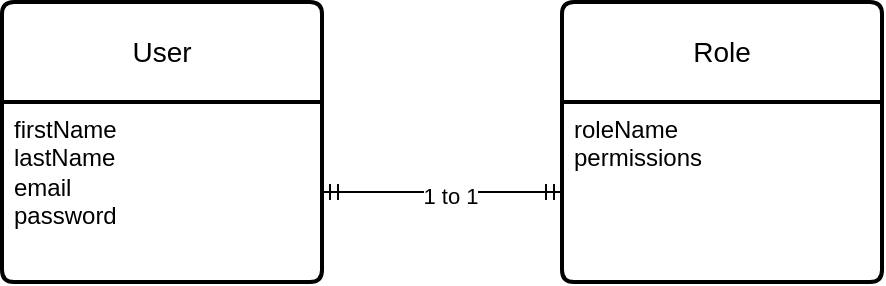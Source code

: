 <mxfile version="21.1.2" type="device">
  <diagram name="Page-1" id="-bwsKgVN_2mnZuLEbDM4">
    <mxGraphModel dx="1221" dy="737" grid="1" gridSize="10" guides="1" tooltips="1" connect="1" arrows="1" fold="1" page="1" pageScale="1" pageWidth="827" pageHeight="1169" math="0" shadow="0">
      <root>
        <mxCell id="0" />
        <mxCell id="1" parent="0" />
        <mxCell id="hUw0ymAKQKjGvO5M0uQm-1" value="User&lt;br&gt;" style="swimlane;childLayout=stackLayout;horizontal=1;startSize=50;horizontalStack=0;rounded=1;fontSize=14;fontStyle=0;strokeWidth=2;resizeParent=0;resizeLast=1;shadow=0;dashed=0;align=center;arcSize=4;whiteSpace=wrap;html=1;" vertex="1" parent="1">
          <mxGeometry x="70" y="90" width="160" height="140" as="geometry" />
        </mxCell>
        <mxCell id="hUw0ymAKQKjGvO5M0uQm-2" value="firstName&lt;br&gt;lastName&lt;br&gt;email&lt;br&gt;password" style="align=left;strokeColor=none;fillColor=none;spacingLeft=4;fontSize=12;verticalAlign=top;resizable=0;rotatable=0;part=1;html=1;" vertex="1" parent="hUw0ymAKQKjGvO5M0uQm-1">
          <mxGeometry y="50" width="160" height="90" as="geometry" />
        </mxCell>
        <mxCell id="hUw0ymAKQKjGvO5M0uQm-6" value="Role" style="swimlane;childLayout=stackLayout;horizontal=1;startSize=50;horizontalStack=0;rounded=1;fontSize=14;fontStyle=0;strokeWidth=2;resizeParent=0;resizeLast=1;shadow=0;dashed=0;align=center;arcSize=4;whiteSpace=wrap;html=1;" vertex="1" parent="1">
          <mxGeometry x="350" y="90" width="160" height="140" as="geometry" />
        </mxCell>
        <mxCell id="hUw0ymAKQKjGvO5M0uQm-7" value="roleName&lt;br&gt;permissions" style="align=left;strokeColor=none;fillColor=none;spacingLeft=4;fontSize=12;verticalAlign=top;resizable=0;rotatable=0;part=1;html=1;" vertex="1" parent="hUw0ymAKQKjGvO5M0uQm-6">
          <mxGeometry y="50" width="160" height="90" as="geometry" />
        </mxCell>
        <mxCell id="hUw0ymAKQKjGvO5M0uQm-8" value="" style="edgeStyle=entityRelationEdgeStyle;fontSize=12;html=1;endArrow=ERmandOne;startArrow=ERmandOne;rounded=0;entryX=0;entryY=0.5;entryDx=0;entryDy=0;exitX=1;exitY=0.5;exitDx=0;exitDy=0;" edge="1" parent="1" source="hUw0ymAKQKjGvO5M0uQm-2" target="hUw0ymAKQKjGvO5M0uQm-7">
          <mxGeometry width="100" height="100" relative="1" as="geometry">
            <mxPoint x="230" y="220" as="sourcePoint" />
            <mxPoint x="320" y="120" as="targetPoint" />
          </mxGeometry>
        </mxCell>
        <mxCell id="hUw0ymAKQKjGvO5M0uQm-9" value="1 to 1" style="edgeLabel;html=1;align=center;verticalAlign=middle;resizable=0;points=[];" vertex="1" connectable="0" parent="hUw0ymAKQKjGvO5M0uQm-8">
          <mxGeometry x="0.061" y="-2" relative="1" as="geometry">
            <mxPoint as="offset" />
          </mxGeometry>
        </mxCell>
      </root>
    </mxGraphModel>
  </diagram>
</mxfile>
